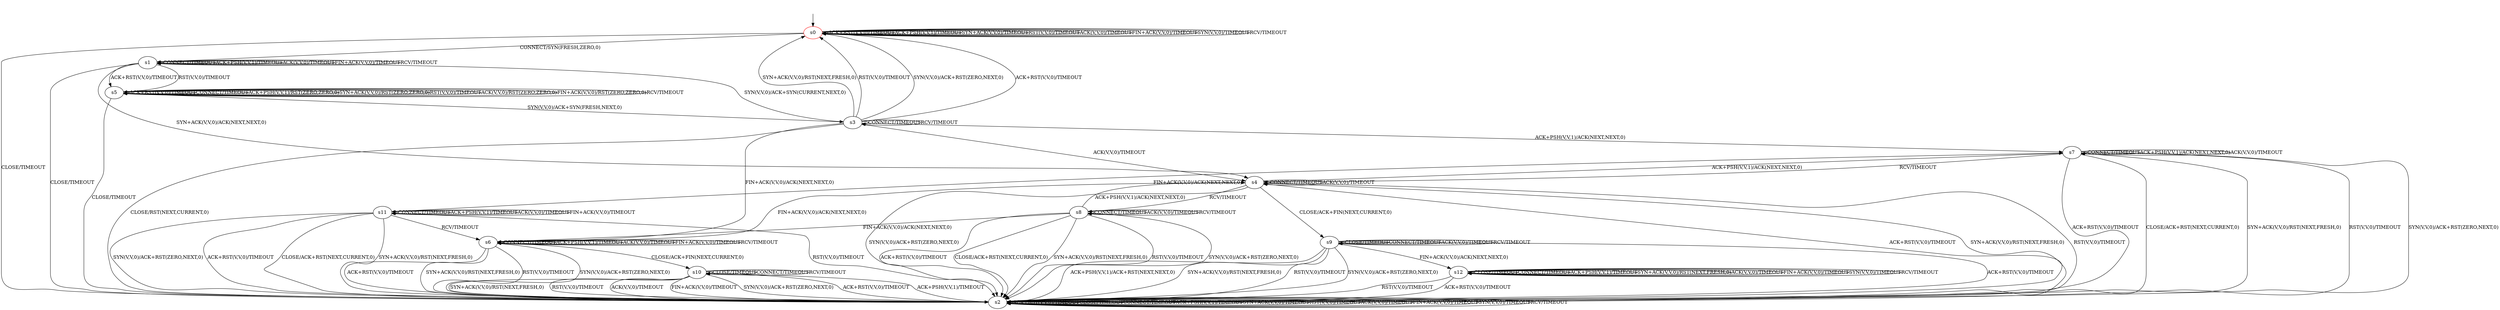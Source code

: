 digraph G {
__start0 [label="" shape="none"];
__start0 -> s0;
s0 [color="red"]
s1
s2
s3
s4
s5
s6
s7
s8
s9
s10
s11
s12
s0 [label="s0"];
s0 -> s0[label="ACK+RST(V,V,0)/TIMEOUT"]
s0 -> s2[label="CLOSE/TIMEOUT"]
s0 -> s1[label="CONNECT/SYN(FRESH,ZERO,0)"]
s0 -> s0[label="ACK+PSH(V,V,1)/TIMEOUT"]
s0 -> s0[label="SYN+ACK(V,V,0)/TIMEOUT"]
s0 -> s0[label="RST(V,V,0)/TIMEOUT"]
s0 -> s0[label="ACK(V,V,0)/TIMEOUT"]
s0 -> s0[label="FIN+ACK(V,V,0)/TIMEOUT"]
s0 -> s0[label="SYN(V,V,0)/TIMEOUT"]
s0 -> s0[label="RCV/TIMEOUT"]
s1 [label="s1"];
s1 -> s5[label="ACK+RST(V,V,0)/TIMEOUT"]
s1 -> s2[label="CLOSE/TIMEOUT"]
s1 -> s1[label="CONNECT/TIMEOUT"]
s1 -> s1[label="ACK+PSH(V,V,1)/TIMEOUT"]
s1 -> s4[label="SYN+ACK(V,V,0)/ACK(NEXT,NEXT,0)"]
s1 -> s5[label="RST(V,V,0)/TIMEOUT"]
s1 -> s1[label="ACK(V,V,0)/TIMEOUT"]
s1 -> s1[label="FIN+ACK(V,V,0)/TIMEOUT"]
s1 -> s3[label="SYN(V,V,0)/ACK+SYN(CURRENT,NEXT,0)"]
s1 -> s1[label="RCV/TIMEOUT"]
s2 [label="s2"];
s2 -> s2[label="ACK+RST(V,V,0)/TIMEOUT"]
s2 -> s2[label="CLOSE/TIMEOUT"]
s2 -> s2[label="CONNECT/TIMEOUT"]
s2 -> s2[label="ACK+PSH(V,V,1)/TIMEOUT"]
s2 -> s2[label="SYN+ACK(V,V,0)/TIMEOUT"]
s2 -> s2[label="RST(V,V,0)/TIMEOUT"]
s2 -> s2[label="ACK(V,V,0)/TIMEOUT"]
s2 -> s2[label="FIN+ACK(V,V,0)/TIMEOUT"]
s2 -> s2[label="SYN(V,V,0)/TIMEOUT"]
s2 -> s2[label="RCV/TIMEOUT"]
s3 [label="s3"];
s3 -> s0[label="ACK+RST(V,V,0)/TIMEOUT"]
s3 -> s2[label="CLOSE/RST(NEXT,CURRENT,0)"]
s3 -> s3[label="CONNECT/TIMEOUT"]
s3 -> s7[label="ACK+PSH(V,V,1)/ACK(NEXT,NEXT,0)"]
s3 -> s0[label="SYN+ACK(V,V,0)/RST(NEXT,FRESH,0)"]
s3 -> s0[label="RST(V,V,0)/TIMEOUT"]
s3 -> s4[label="ACK(V,V,0)/TIMEOUT"]
s3 -> s6[label="FIN+ACK(V,V,0)/ACK(NEXT,NEXT,0)"]
s3 -> s0[label="SYN(V,V,0)/ACK+RST(ZERO,NEXT,0)"]
s3 -> s3[label="RCV/TIMEOUT"]
s4 [label="s4"];
s4 -> s2[label="ACK+RST(V,V,0)/TIMEOUT"]
s4 -> s9[label="CLOSE/ACK+FIN(NEXT,CURRENT,0)"]
s4 -> s4[label="CONNECT/TIMEOUT"]
s4 -> s7[label="ACK+PSH(V,V,1)/ACK(NEXT,NEXT,0)"]
s4 -> s2[label="SYN+ACK(V,V,0)/RST(NEXT,FRESH,0)"]
s4 -> s2[label="RST(V,V,0)/TIMEOUT"]
s4 -> s4[label="ACK(V,V,0)/TIMEOUT"]
s4 -> s6[label="FIN+ACK(V,V,0)/ACK(NEXT,NEXT,0)"]
s4 -> s2[label="SYN(V,V,0)/ACK+RST(ZERO,NEXT,0)"]
s4 -> s8[label="RCV/TIMEOUT"]
s5 [label="s5"];
s5 -> s5[label="ACK+RST(V,V,0)/TIMEOUT"]
s5 -> s2[label="CLOSE/TIMEOUT"]
s5 -> s5[label="CONNECT/TIMEOUT"]
s5 -> s5[label="ACK+PSH(V,V,1)/RST(ZERO,ZERO,0)"]
s5 -> s5[label="SYN+ACK(V,V,0)/RST(ZERO,ZERO,0)"]
s5 -> s5[label="RST(V,V,0)/TIMEOUT"]
s5 -> s5[label="ACK(V,V,0)/RST(ZERO,ZERO,0)"]
s5 -> s5[label="FIN+ACK(V,V,0)/RST(ZERO,ZERO,0)"]
s5 -> s3[label="SYN(V,V,0)/ACK+SYN(FRESH,NEXT,0)"]
s5 -> s5[label="RCV/TIMEOUT"]
s6 [label="s6"];
s6 -> s2[label="ACK+RST(V,V,0)/TIMEOUT"]
s6 -> s10[label="CLOSE/ACK+FIN(NEXT,CURRENT,0)"]
s6 -> s6[label="CONNECT/TIMEOUT"]
s6 -> s6[label="ACK+PSH(V,V,1)/TIMEOUT"]
s6 -> s2[label="SYN+ACK(V,V,0)/RST(NEXT,FRESH,0)"]
s6 -> s2[label="RST(V,V,0)/TIMEOUT"]
s6 -> s6[label="ACK(V,V,0)/TIMEOUT"]
s6 -> s6[label="FIN+ACK(V,V,0)/TIMEOUT"]
s6 -> s2[label="SYN(V,V,0)/ACK+RST(ZERO,NEXT,0)"]
s6 -> s6[label="RCV/TIMEOUT"]
s7 [label="s7"];
s7 -> s2[label="ACK+RST(V,V,0)/TIMEOUT"]
s7 -> s2[label="CLOSE/ACK+RST(NEXT,CURRENT,0)"]
s7 -> s7[label="CONNECT/TIMEOUT"]
s7 -> s7[label="ACK+PSH(V,V,1)/ACK(NEXT,NEXT,0)"]
s7 -> s2[label="SYN+ACK(V,V,0)/RST(NEXT,FRESH,0)"]
s7 -> s2[label="RST(V,V,0)/TIMEOUT"]
s7 -> s7[label="ACK(V,V,0)/TIMEOUT"]
s7 -> s11[label="FIN+ACK(V,V,0)/ACK(NEXT,NEXT,0)"]
s7 -> s2[label="SYN(V,V,0)/ACK+RST(ZERO,NEXT,0)"]
s7 -> s4[label="RCV/TIMEOUT"]
s8 [label="s8"];
s8 -> s2[label="ACK+RST(V,V,0)/TIMEOUT"]
s8 -> s2[label="CLOSE/ACK+RST(NEXT,CURRENT,0)"]
s8 -> s8[label="CONNECT/TIMEOUT"]
s8 -> s4[label="ACK+PSH(V,V,1)/ACK(NEXT,NEXT,0)"]
s8 -> s2[label="SYN+ACK(V,V,0)/RST(NEXT,FRESH,0)"]
s8 -> s2[label="RST(V,V,0)/TIMEOUT"]
s8 -> s8[label="ACK(V,V,0)/TIMEOUT"]
s8 -> s6[label="FIN+ACK(V,V,0)/ACK(NEXT,NEXT,0)"]
s8 -> s2[label="SYN(V,V,0)/ACK+RST(ZERO,NEXT,0)"]
s8 -> s8[label="RCV/TIMEOUT"]
s9 [label="s9"];
s9 -> s2[label="ACK+RST(V,V,0)/TIMEOUT"]
s9 -> s9[label="CLOSE/TIMEOUT"]
s9 -> s9[label="CONNECT/TIMEOUT"]
s9 -> s2[label="ACK+PSH(V,V,1)/ACK+RST(NEXT,NEXT,0)"]
s9 -> s2[label="SYN+ACK(V,V,0)/RST(NEXT,FRESH,0)"]
s9 -> s2[label="RST(V,V,0)/TIMEOUT"]
s9 -> s9[label="ACK(V,V,0)/TIMEOUT"]
s9 -> s12[label="FIN+ACK(V,V,0)/ACK(NEXT,NEXT,0)"]
s9 -> s2[label="SYN(V,V,0)/ACK+RST(ZERO,NEXT,0)"]
s9 -> s9[label="RCV/TIMEOUT"]
s10 [label="s10"];
s10 -> s2[label="ACK+RST(V,V,0)/TIMEOUT"]
s10 -> s10[label="CLOSE/TIMEOUT"]
s10 -> s10[label="CONNECT/TIMEOUT"]
s10 -> s2[label="ACK+PSH(V,V,1)/TIMEOUT"]
s10 -> s2[label="SYN+ACK(V,V,0)/RST(NEXT,FRESH,0)"]
s10 -> s2[label="RST(V,V,0)/TIMEOUT"]
s10 -> s2[label="ACK(V,V,0)/TIMEOUT"]
s10 -> s2[label="FIN+ACK(V,V,0)/TIMEOUT"]
s10 -> s2[label="SYN(V,V,0)/ACK+RST(ZERO,NEXT,0)"]
s10 -> s10[label="RCV/TIMEOUT"]
s11 [label="s11"];
s11 -> s2[label="ACK+RST(V,V,0)/TIMEOUT"]
s11 -> s2[label="CLOSE/ACK+RST(NEXT,CURRENT,0)"]
s11 -> s11[label="CONNECT/TIMEOUT"]
s11 -> s11[label="ACK+PSH(V,V,1)/TIMEOUT"]
s11 -> s2[label="SYN+ACK(V,V,0)/RST(NEXT,FRESH,0)"]
s11 -> s2[label="RST(V,V,0)/TIMEOUT"]
s11 -> s11[label="ACK(V,V,0)/TIMEOUT"]
s11 -> s11[label="FIN+ACK(V,V,0)/TIMEOUT"]
s11 -> s2[label="SYN(V,V,0)/ACK+RST(ZERO,NEXT,0)"]
s11 -> s6[label="RCV/TIMEOUT"]
s12 [label="s12"];
s12 -> s2[label="ACK+RST(V,V,0)/TIMEOUT"]
s12 -> s12[label="CLOSE/TIMEOUT"]
s12 -> s12[label="CONNECT/TIMEOUT"]
s12 -> s12[label="ACK+PSH(V,V,1)/TIMEOUT"]
s12 -> s12[label="SYN+ACK(V,V,0)/RST(NEXT,FRESH,0)"]
s12 -> s2[label="RST(V,V,0)/TIMEOUT"]
s12 -> s12[label="ACK(V,V,0)/TIMEOUT"]
s12 -> s12[label="FIN+ACK(V,V,0)/TIMEOUT"]
s12 -> s12[label="SYN(V,V,0)/TIMEOUT"]
s12 -> s12[label="RCV/TIMEOUT"]
}
